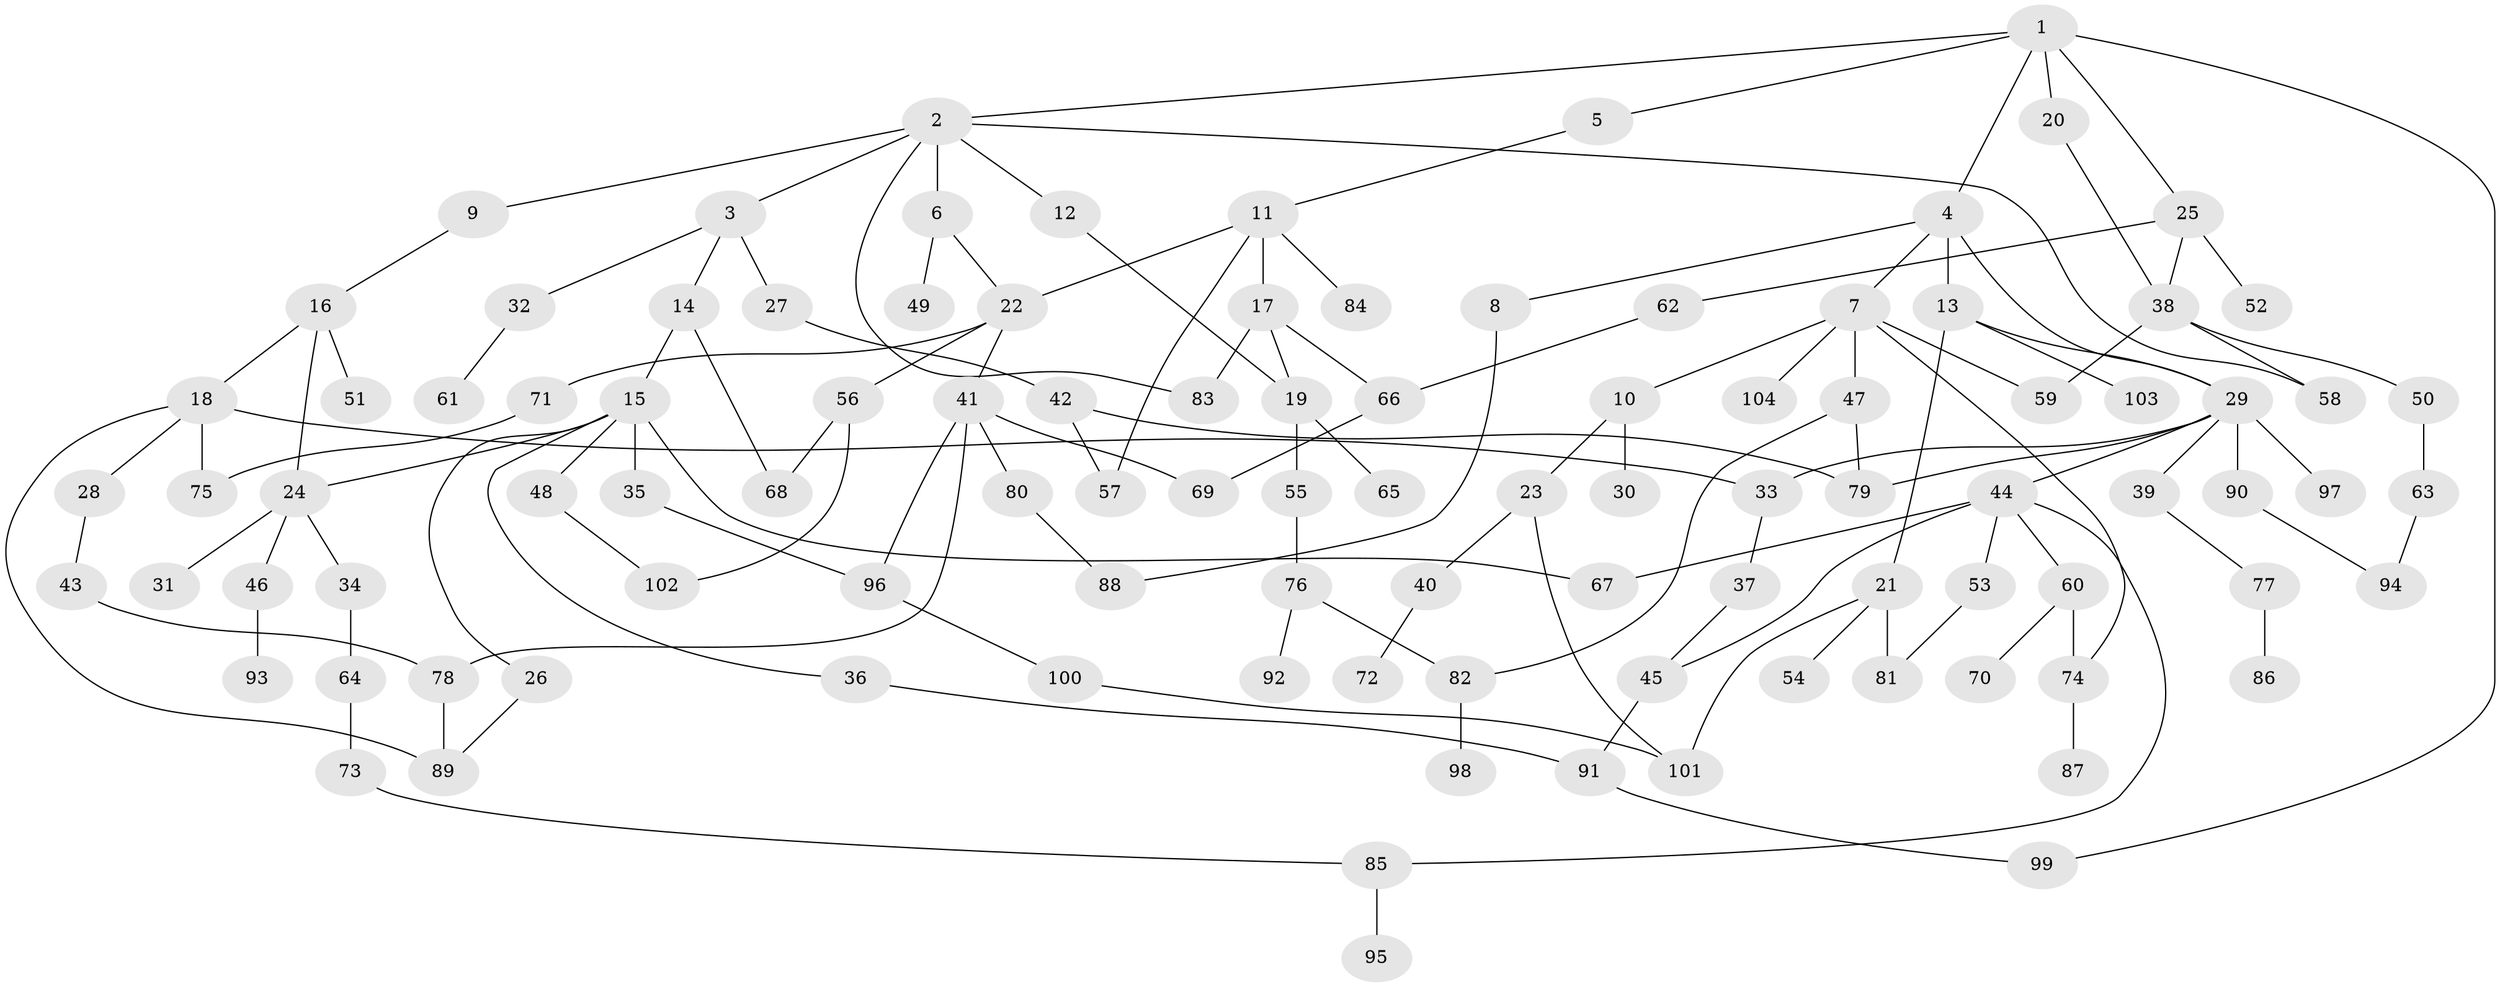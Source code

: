 // Generated by graph-tools (version 1.1) at 2025/10/02/27/25 16:10:54]
// undirected, 104 vertices, 136 edges
graph export_dot {
graph [start="1"]
  node [color=gray90,style=filled];
  1;
  2;
  3;
  4;
  5;
  6;
  7;
  8;
  9;
  10;
  11;
  12;
  13;
  14;
  15;
  16;
  17;
  18;
  19;
  20;
  21;
  22;
  23;
  24;
  25;
  26;
  27;
  28;
  29;
  30;
  31;
  32;
  33;
  34;
  35;
  36;
  37;
  38;
  39;
  40;
  41;
  42;
  43;
  44;
  45;
  46;
  47;
  48;
  49;
  50;
  51;
  52;
  53;
  54;
  55;
  56;
  57;
  58;
  59;
  60;
  61;
  62;
  63;
  64;
  65;
  66;
  67;
  68;
  69;
  70;
  71;
  72;
  73;
  74;
  75;
  76;
  77;
  78;
  79;
  80;
  81;
  82;
  83;
  84;
  85;
  86;
  87;
  88;
  89;
  90;
  91;
  92;
  93;
  94;
  95;
  96;
  97;
  98;
  99;
  100;
  101;
  102;
  103;
  104;
  1 -- 2;
  1 -- 4;
  1 -- 5;
  1 -- 20;
  1 -- 25;
  1 -- 99;
  2 -- 3;
  2 -- 6;
  2 -- 9;
  2 -- 12;
  2 -- 58;
  2 -- 83;
  3 -- 14;
  3 -- 27;
  3 -- 32;
  4 -- 7;
  4 -- 8;
  4 -- 13;
  4 -- 29;
  5 -- 11;
  6 -- 22;
  6 -- 49;
  7 -- 10;
  7 -- 47;
  7 -- 74;
  7 -- 104;
  7 -- 59;
  8 -- 88;
  9 -- 16;
  10 -- 23;
  10 -- 30;
  11 -- 17;
  11 -- 84;
  11 -- 22;
  11 -- 57;
  12 -- 19;
  13 -- 21;
  13 -- 103;
  13 -- 29;
  14 -- 15;
  14 -- 68;
  15 -- 24;
  15 -- 26;
  15 -- 35;
  15 -- 36;
  15 -- 48;
  15 -- 67;
  16 -- 18;
  16 -- 51;
  16 -- 24;
  17 -- 19;
  17 -- 66;
  17 -- 83;
  18 -- 28;
  18 -- 33;
  18 -- 89;
  18 -- 75;
  19 -- 55;
  19 -- 65;
  20 -- 38;
  21 -- 54;
  21 -- 101;
  21 -- 81;
  22 -- 41;
  22 -- 56;
  22 -- 71;
  23 -- 40;
  23 -- 101;
  24 -- 31;
  24 -- 34;
  24 -- 46;
  25 -- 38;
  25 -- 52;
  25 -- 62;
  26 -- 89;
  27 -- 42;
  28 -- 43;
  29 -- 33;
  29 -- 39;
  29 -- 44;
  29 -- 90;
  29 -- 97;
  29 -- 79;
  32 -- 61;
  33 -- 37;
  34 -- 64;
  35 -- 96;
  36 -- 91;
  37 -- 45;
  38 -- 50;
  38 -- 59;
  38 -- 58;
  39 -- 77;
  40 -- 72;
  41 -- 69;
  41 -- 78;
  41 -- 80;
  41 -- 96;
  42 -- 57;
  42 -- 79;
  43 -- 78;
  44 -- 45;
  44 -- 53;
  44 -- 60;
  44 -- 67;
  44 -- 85;
  45 -- 91;
  46 -- 93;
  47 -- 79;
  47 -- 82;
  48 -- 102;
  50 -- 63;
  53 -- 81;
  55 -- 76;
  56 -- 102;
  56 -- 68;
  60 -- 70;
  60 -- 74;
  62 -- 66;
  63 -- 94;
  64 -- 73;
  66 -- 69;
  71 -- 75;
  73 -- 85;
  74 -- 87;
  76 -- 82;
  76 -- 92;
  77 -- 86;
  78 -- 89;
  80 -- 88;
  82 -- 98;
  85 -- 95;
  90 -- 94;
  91 -- 99;
  96 -- 100;
  100 -- 101;
}
